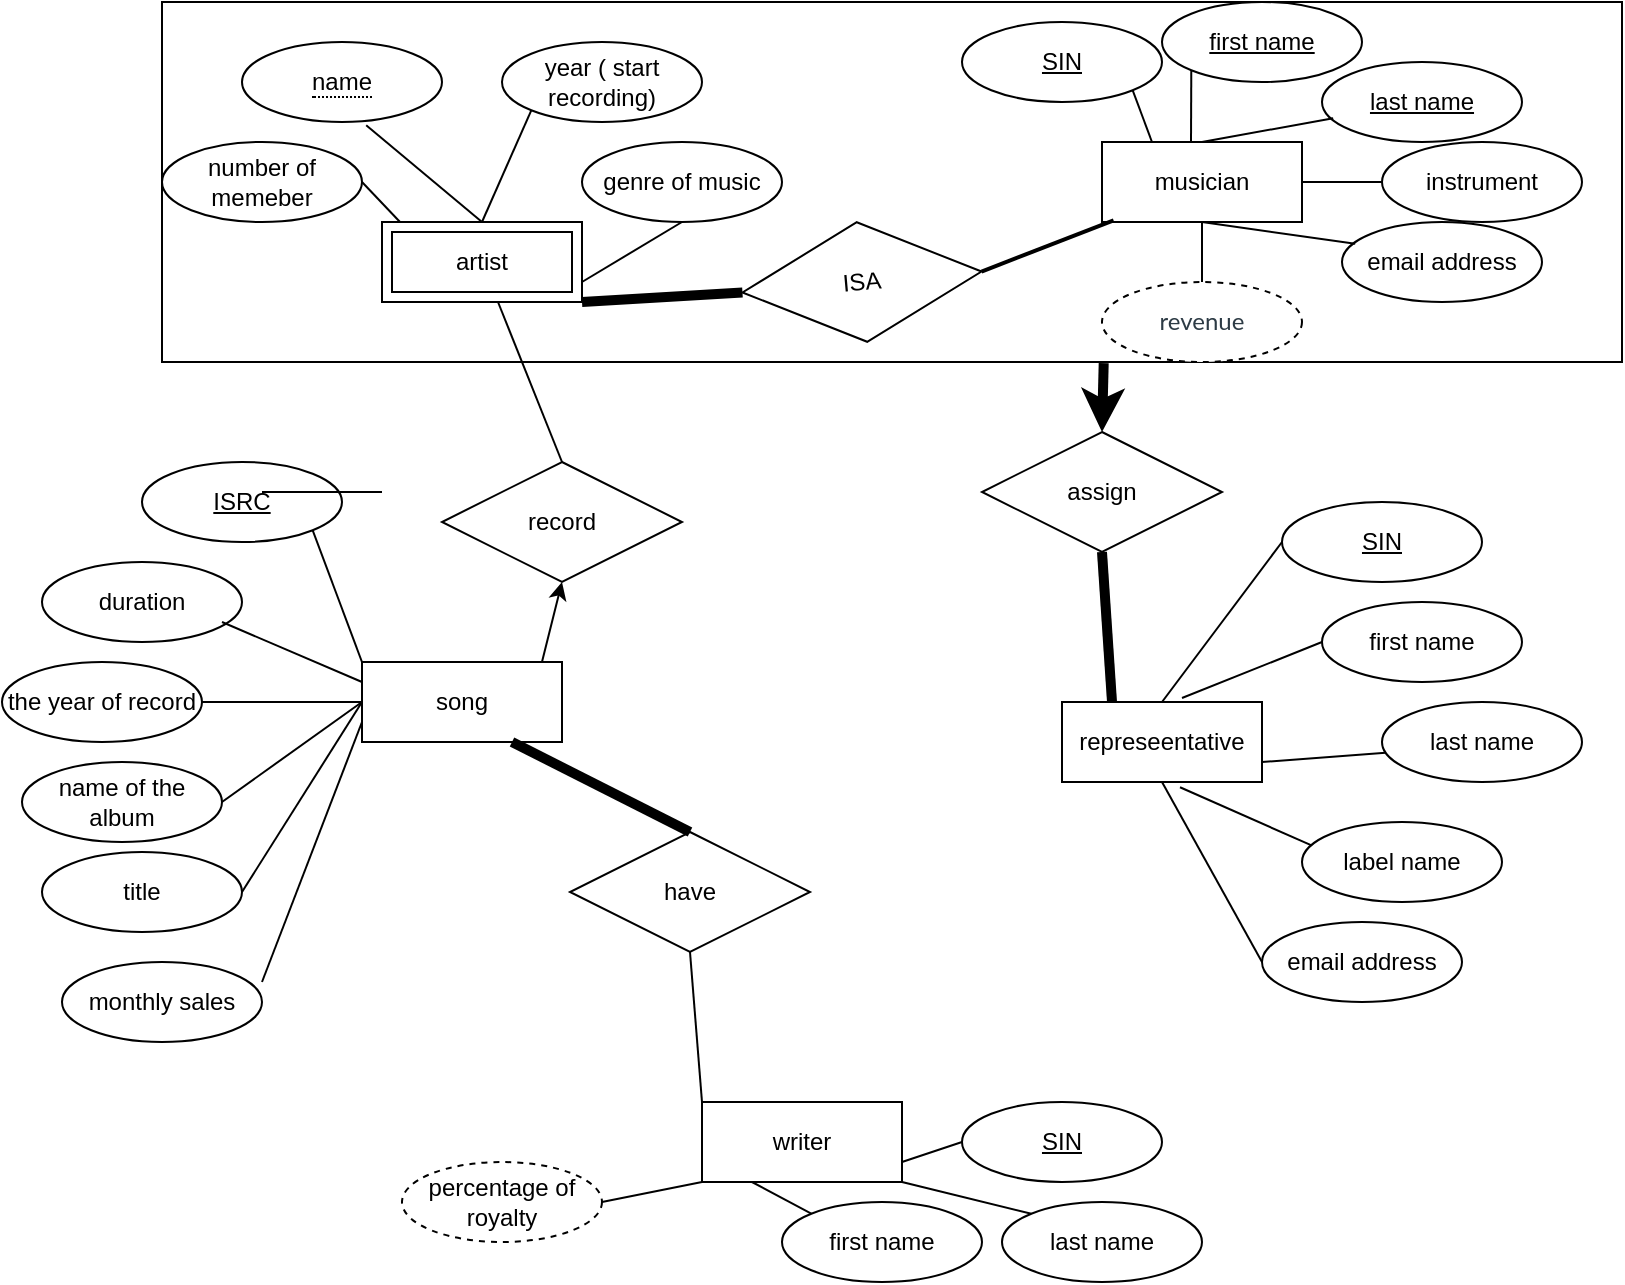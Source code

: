 <mxfile version="13.7.7" type="github">
  <diagram id="9Fat0kqAcrcc--f_UTKk" name="Page-1">
    <mxGraphModel dx="1673" dy="896" grid="1" gridSize="10" guides="1" tooltips="1" connect="1" arrows="1" fold="1" page="1" pageScale="1" pageWidth="827" pageHeight="1169" math="0" shadow="0">
      <root>
        <mxCell id="0" />
        <mxCell id="1" parent="0" />
        <mxCell id="MCb7gNTajN006iMk4Vwa-53" value="" style="rounded=0;whiteSpace=wrap;html=1;fillColor=none;" vertex="1" parent="1">
          <mxGeometry x="90" y="120" width="730" height="180" as="geometry" />
        </mxCell>
        <mxCell id="fPIb7x8nyOzm0vNO1Mxm-2" value="song" style="whiteSpace=wrap;html=1;align=center;" parent="1" vertex="1">
          <mxGeometry x="190" y="450" width="100" height="40" as="geometry" />
        </mxCell>
        <mxCell id="fPIb7x8nyOzm0vNO1Mxm-3" value="musician" style="whiteSpace=wrap;html=1;align=center;" parent="1" vertex="1">
          <mxGeometry x="560" y="190" width="100" height="40" as="geometry" />
        </mxCell>
        <mxCell id="fPIb7x8nyOzm0vNO1Mxm-6" value="year ( start recording)" style="ellipse;whiteSpace=wrap;html=1;align=center;" parent="1" vertex="1">
          <mxGeometry x="260" y="140" width="100" height="40" as="geometry" />
        </mxCell>
        <mxCell id="fPIb7x8nyOzm0vNO1Mxm-7" value="number of memeber" style="ellipse;whiteSpace=wrap;html=1;align=center;" parent="1" vertex="1">
          <mxGeometry x="90" y="190" width="100" height="40" as="geometry" />
        </mxCell>
        <mxCell id="fPIb7x8nyOzm0vNO1Mxm-8" value="genre of music" style="ellipse;whiteSpace=wrap;html=1;align=center;" parent="1" vertex="1">
          <mxGeometry x="300" y="190" width="100" height="40" as="geometry" />
        </mxCell>
        <mxCell id="fPIb7x8nyOzm0vNO1Mxm-12" value="SIN" style="ellipse;whiteSpace=wrap;html=1;align=center;fontStyle=4;" parent="1" vertex="1">
          <mxGeometry x="490" y="130" width="100" height="40" as="geometry" />
        </mxCell>
        <mxCell id="fPIb7x8nyOzm0vNO1Mxm-13" value="first name" style="ellipse;whiteSpace=wrap;html=1;align=center;fontStyle=4;" parent="1" vertex="1">
          <mxGeometry x="590" y="120" width="100" height="40" as="geometry" />
        </mxCell>
        <mxCell id="fPIb7x8nyOzm0vNO1Mxm-14" value="last name" style="ellipse;whiteSpace=wrap;html=1;align=center;fontStyle=4;" parent="1" vertex="1">
          <mxGeometry x="670" y="150" width="100" height="40" as="geometry" />
        </mxCell>
        <mxCell id="fPIb7x8nyOzm0vNO1Mxm-15" value="instrument" style="ellipse;whiteSpace=wrap;html=1;align=center;" parent="1" vertex="1">
          <mxGeometry x="700" y="190" width="100" height="40" as="geometry" />
        </mxCell>
        <mxCell id="fPIb7x8nyOzm0vNO1Mxm-16" value="email address" style="ellipse;whiteSpace=wrap;html=1;align=center;" parent="1" vertex="1">
          <mxGeometry x="680" y="230" width="100" height="40" as="geometry" />
        </mxCell>
        <mxCell id="fPIb7x8nyOzm0vNO1Mxm-17" value="title" style="ellipse;whiteSpace=wrap;html=1;align=center;" parent="1" vertex="1">
          <mxGeometry x="30" y="545" width="100" height="40" as="geometry" />
        </mxCell>
        <mxCell id="fPIb7x8nyOzm0vNO1Mxm-18" value="ISRC" style="ellipse;whiteSpace=wrap;html=1;align=center;fontStyle=4;" parent="1" vertex="1">
          <mxGeometry x="80" y="350" width="100" height="40" as="geometry" />
        </mxCell>
        <mxCell id="fPIb7x8nyOzm0vNO1Mxm-20" value="duration" style="ellipse;whiteSpace=wrap;html=1;align=center;" parent="1" vertex="1">
          <mxGeometry x="30" y="400" width="100" height="40" as="geometry" />
        </mxCell>
        <mxCell id="fPIb7x8nyOzm0vNO1Mxm-22" value="the year of record" style="ellipse;whiteSpace=wrap;html=1;align=center;" parent="1" vertex="1">
          <mxGeometry x="10" y="450" width="100" height="40" as="geometry" />
        </mxCell>
        <mxCell id="fPIb7x8nyOzm0vNO1Mxm-23" value="name of the album" style="ellipse;whiteSpace=wrap;html=1;align=center;" parent="1" vertex="1">
          <mxGeometry x="20" y="500" width="100" height="40" as="geometry" />
        </mxCell>
        <mxCell id="fPIb7x8nyOzm0vNO1Mxm-25" value="represeentative" style="whiteSpace=wrap;html=1;align=center;" parent="1" vertex="1">
          <mxGeometry x="540" y="470" width="100" height="40" as="geometry" />
        </mxCell>
        <mxCell id="fPIb7x8nyOzm0vNO1Mxm-26" value="SIN" style="ellipse;whiteSpace=wrap;html=1;align=center;fontStyle=4;" parent="1" vertex="1">
          <mxGeometry x="650" y="370" width="100" height="40" as="geometry" />
        </mxCell>
        <mxCell id="fPIb7x8nyOzm0vNO1Mxm-29" value="first name" style="ellipse;whiteSpace=wrap;html=1;align=center;" parent="1" vertex="1">
          <mxGeometry x="670" y="420" width="100" height="40" as="geometry" />
        </mxCell>
        <mxCell id="fPIb7x8nyOzm0vNO1Mxm-31" value="last name" style="ellipse;whiteSpace=wrap;html=1;align=center;" parent="1" vertex="1">
          <mxGeometry x="700" y="470" width="100" height="40" as="geometry" />
        </mxCell>
        <mxCell id="fPIb7x8nyOzm0vNO1Mxm-32" value="label name" style="ellipse;whiteSpace=wrap;html=1;align=center;" parent="1" vertex="1">
          <mxGeometry x="660" y="530" width="100" height="40" as="geometry" />
        </mxCell>
        <mxCell id="fPIb7x8nyOzm0vNO1Mxm-33" value="email address" style="ellipse;whiteSpace=wrap;html=1;align=center;" parent="1" vertex="1">
          <mxGeometry x="640" y="580" width="100" height="40" as="geometry" />
        </mxCell>
        <mxCell id="fPIb7x8nyOzm0vNO1Mxm-34" value="writer" style="whiteSpace=wrap;html=1;align=center;" parent="1" vertex="1">
          <mxGeometry x="360" y="670" width="100" height="40" as="geometry" />
        </mxCell>
        <mxCell id="fPIb7x8nyOzm0vNO1Mxm-35" value="SIN" style="ellipse;whiteSpace=wrap;html=1;align=center;fontStyle=4;" parent="1" vertex="1">
          <mxGeometry x="490" y="670" width="100" height="40" as="geometry" />
        </mxCell>
        <mxCell id="fPIb7x8nyOzm0vNO1Mxm-36" value="first name" style="ellipse;whiteSpace=wrap;html=1;align=center;" parent="1" vertex="1">
          <mxGeometry x="400" y="720" width="100" height="40" as="geometry" />
        </mxCell>
        <mxCell id="fPIb7x8nyOzm0vNO1Mxm-37" value="last name" style="ellipse;whiteSpace=wrap;html=1;align=center;" parent="1" vertex="1">
          <mxGeometry x="510" y="720" width="100" height="40" as="geometry" />
        </mxCell>
        <mxCell id="MCb7gNTajN006iMk4Vwa-2" style="edgeStyle=orthogonalEdgeStyle;rounded=0;orthogonalLoop=1;jettySize=auto;html=1;exitX=0.5;exitY=1;exitDx=0;exitDy=0;" edge="1" parent="1" source="fPIb7x8nyOzm0vNO1Mxm-22" target="fPIb7x8nyOzm0vNO1Mxm-22">
          <mxGeometry relative="1" as="geometry" />
        </mxCell>
        <mxCell id="MCb7gNTajN006iMk4Vwa-9" value="" style="endArrow=none;html=1;rounded=0;entryX=0;entryY=0.5;entryDx=0;entryDy=0;exitX=0.5;exitY=0;exitDx=0;exitDy=0;" edge="1" parent="1" source="fPIb7x8nyOzm0vNO1Mxm-25" target="fPIb7x8nyOzm0vNO1Mxm-26">
          <mxGeometry relative="1" as="geometry">
            <mxPoint x="330" y="390" as="sourcePoint" />
            <mxPoint x="490" y="390" as="targetPoint" />
          </mxGeometry>
        </mxCell>
        <mxCell id="MCb7gNTajN006iMk4Vwa-10" value="" style="endArrow=none;html=1;rounded=0;entryX=0;entryY=0.5;entryDx=0;entryDy=0;exitX=0.6;exitY=-0.05;exitDx=0;exitDy=0;exitPerimeter=0;" edge="1" parent="1" source="fPIb7x8nyOzm0vNO1Mxm-25" target="fPIb7x8nyOzm0vNO1Mxm-29">
          <mxGeometry relative="1" as="geometry">
            <mxPoint x="460" y="400" as="sourcePoint" />
            <mxPoint x="620" y="400" as="targetPoint" />
          </mxGeometry>
        </mxCell>
        <mxCell id="MCb7gNTajN006iMk4Vwa-12" value="" style="endArrow=none;html=1;rounded=0;exitX=1;exitY=0.75;exitDx=0;exitDy=0;entryX=0.018;entryY=0.634;entryDx=0;entryDy=0;entryPerimeter=0;" edge="1" parent="1" source="fPIb7x8nyOzm0vNO1Mxm-25" target="fPIb7x8nyOzm0vNO1Mxm-31">
          <mxGeometry relative="1" as="geometry">
            <mxPoint x="640" y="490" as="sourcePoint" />
            <mxPoint x="700" y="490" as="targetPoint" />
          </mxGeometry>
        </mxCell>
        <mxCell id="MCb7gNTajN006iMk4Vwa-13" value="" style="endArrow=none;html=1;rounded=0;exitX=0.5;exitY=0;exitDx=0;exitDy=0;entryX=0.056;entryY=0.703;entryDx=0;entryDy=0;entryPerimeter=0;" edge="1" parent="1" source="fPIb7x8nyOzm0vNO1Mxm-3" target="fPIb7x8nyOzm0vNO1Mxm-14">
          <mxGeometry relative="1" as="geometry">
            <mxPoint x="510" y="179" as="sourcePoint" />
            <mxPoint x="670" y="179" as="targetPoint" />
          </mxGeometry>
        </mxCell>
        <mxCell id="MCb7gNTajN006iMk4Vwa-14" value="" style="endArrow=none;html=1;rounded=0;exitX=0.5;exitY=1;exitDx=0;exitDy=0;entryX=0.066;entryY=0.272;entryDx=0;entryDy=0;entryPerimeter=0;" edge="1" parent="1" source="fPIb7x8nyOzm0vNO1Mxm-3" target="fPIb7x8nyOzm0vNO1Mxm-16">
          <mxGeometry relative="1" as="geometry">
            <mxPoint x="520" y="249.5" as="sourcePoint" />
            <mxPoint x="680" y="249.5" as="targetPoint" />
          </mxGeometry>
        </mxCell>
        <mxCell id="MCb7gNTajN006iMk4Vwa-15" value="" style="endArrow=none;html=1;rounded=0;exitX=0.045;exitY=0.29;exitDx=0;exitDy=0;exitPerimeter=0;entryX=0.59;entryY=1.066;entryDx=0;entryDy=0;entryPerimeter=0;" edge="1" parent="1" source="fPIb7x8nyOzm0vNO1Mxm-32" target="fPIb7x8nyOzm0vNO1Mxm-25">
          <mxGeometry relative="1" as="geometry">
            <mxPoint x="661" y="550" as="sourcePoint" />
            <mxPoint x="591" y="510" as="targetPoint" />
          </mxGeometry>
        </mxCell>
        <mxCell id="MCb7gNTajN006iMk4Vwa-16" value="" style="endArrow=none;html=1;rounded=0;entryX=0.5;entryY=1;entryDx=0;entryDy=0;exitX=0;exitY=0.5;exitDx=0;exitDy=0;" edge="1" parent="1" source="fPIb7x8nyOzm0vNO1Mxm-33" target="fPIb7x8nyOzm0vNO1Mxm-25">
          <mxGeometry relative="1" as="geometry">
            <mxPoint x="630" y="590" as="sourcePoint" />
            <mxPoint x="790" y="590" as="targetPoint" />
          </mxGeometry>
        </mxCell>
        <mxCell id="MCb7gNTajN006iMk4Vwa-17" value="" style="endArrow=none;html=1;rounded=0;entryX=0;entryY=0.5;entryDx=0;entryDy=0;exitX=1;exitY=0.5;exitDx=0;exitDy=0;" edge="1" parent="1" source="fPIb7x8nyOzm0vNO1Mxm-3" target="fPIb7x8nyOzm0vNO1Mxm-15">
          <mxGeometry relative="1" as="geometry">
            <mxPoint x="660" y="200" as="sourcePoint" />
            <mxPoint x="820" y="200" as="targetPoint" />
          </mxGeometry>
        </mxCell>
        <mxCell id="MCb7gNTajN006iMk4Vwa-18" value="" style="endArrow=none;html=1;rounded=0;exitX=0;exitY=1;exitDx=0;exitDy=0;entryX=0.445;entryY=0.014;entryDx=0;entryDy=0;entryPerimeter=0;" edge="1" parent="1" source="fPIb7x8nyOzm0vNO1Mxm-13" target="fPIb7x8nyOzm0vNO1Mxm-3">
          <mxGeometry relative="1" as="geometry">
            <mxPoint x="640" y="160" as="sourcePoint" />
            <mxPoint x="610" y="190" as="targetPoint" />
          </mxGeometry>
        </mxCell>
        <mxCell id="MCb7gNTajN006iMk4Vwa-19" value="" style="endArrow=none;html=1;rounded=0;entryX=0.25;entryY=0;entryDx=0;entryDy=0;exitX=1;exitY=1;exitDx=0;exitDy=0;" edge="1" parent="1" source="fPIb7x8nyOzm0vNO1Mxm-12" target="fPIb7x8nyOzm0vNO1Mxm-3">
          <mxGeometry relative="1" as="geometry">
            <mxPoint x="550" y="170" as="sourcePoint" />
            <mxPoint x="710" y="170" as="targetPoint" />
          </mxGeometry>
        </mxCell>
        <mxCell id="MCb7gNTajN006iMk4Vwa-20" value="" style="endArrow=none;html=1;rounded=0;entryX=0.09;entryY=0;entryDx=0;entryDy=0;entryPerimeter=0;exitX=1;exitY=0.5;exitDx=0;exitDy=0;" edge="1" parent="1" source="fPIb7x8nyOzm0vNO1Mxm-7" target="MCb7gNTajN006iMk4Vwa-40">
          <mxGeometry relative="1" as="geometry">
            <mxPoint x="180" y="220" as="sourcePoint" />
            <mxPoint x="209" y="230" as="targetPoint" />
          </mxGeometry>
        </mxCell>
        <mxCell id="MCb7gNTajN006iMk4Vwa-21" value="" style="endArrow=none;html=1;rounded=0;entryX=0.5;entryY=0;entryDx=0;entryDy=0;exitX=0.621;exitY=1.04;exitDx=0;exitDy=0;exitPerimeter=0;" edge="1" parent="1" source="MCb7gNTajN006iMk4Vwa-41" target="MCb7gNTajN006iMk4Vwa-40">
          <mxGeometry relative="1" as="geometry">
            <mxPoint x="192.37" y="184.075" as="sourcePoint" />
            <mxPoint x="234" y="240" as="targetPoint" />
          </mxGeometry>
        </mxCell>
        <mxCell id="MCb7gNTajN006iMk4Vwa-22" value="" style="endArrow=none;html=1;rounded=0;entryX=0.5;entryY=0;entryDx=0;entryDy=0;exitX=0;exitY=1;exitDx=0;exitDy=0;" edge="1" parent="1" source="fPIb7x8nyOzm0vNO1Mxm-6" target="MCb7gNTajN006iMk4Vwa-40">
          <mxGeometry relative="1" as="geometry">
            <mxPoint x="300" y="180" as="sourcePoint" />
            <mxPoint x="261" y="230" as="targetPoint" />
          </mxGeometry>
        </mxCell>
        <mxCell id="MCb7gNTajN006iMk4Vwa-23" value="" style="endArrow=none;html=1;rounded=0;entryX=0.5;entryY=1;entryDx=0;entryDy=0;exitX=1;exitY=0.75;exitDx=0;exitDy=0;" edge="1" parent="1" source="MCb7gNTajN006iMk4Vwa-40" target="fPIb7x8nyOzm0vNO1Mxm-8">
          <mxGeometry relative="1" as="geometry">
            <mxPoint x="300" y="240.323" as="sourcePoint" />
            <mxPoint x="460" y="250" as="targetPoint" />
          </mxGeometry>
        </mxCell>
        <mxCell id="MCb7gNTajN006iMk4Vwa-24" value="" style="endArrow=none;html=1;rounded=0;entryX=0;entryY=0;entryDx=0;entryDy=0;exitX=1;exitY=1;exitDx=0;exitDy=0;" edge="1" parent="1" source="fPIb7x8nyOzm0vNO1Mxm-18" target="fPIb7x8nyOzm0vNO1Mxm-2">
          <mxGeometry relative="1" as="geometry">
            <mxPoint x="160" y="380" as="sourcePoint" />
            <mxPoint x="190" y="460" as="targetPoint" />
          </mxGeometry>
        </mxCell>
        <mxCell id="MCb7gNTajN006iMk4Vwa-25" value="" style="endArrow=none;html=1;rounded=0;entryX=0;entryY=0.25;entryDx=0;entryDy=0;" edge="1" parent="1" target="fPIb7x8nyOzm0vNO1Mxm-2">
          <mxGeometry relative="1" as="geometry">
            <mxPoint x="120" y="430" as="sourcePoint" />
            <mxPoint x="280" y="430" as="targetPoint" />
          </mxGeometry>
        </mxCell>
        <mxCell id="MCb7gNTajN006iMk4Vwa-30" value="" style="endArrow=none;html=1;rounded=0;exitX=1;exitY=0.5;exitDx=0;exitDy=0;" edge="1" parent="1" source="fPIb7x8nyOzm0vNO1Mxm-22">
          <mxGeometry relative="1" as="geometry">
            <mxPoint x="99" y="480" as="sourcePoint" />
            <mxPoint x="190" y="470" as="targetPoint" />
          </mxGeometry>
        </mxCell>
        <mxCell id="MCb7gNTajN006iMk4Vwa-32" value="" style="endArrow=none;html=1;rounded=0;exitX=1;exitY=0.5;exitDx=0;exitDy=0;entryX=0;entryY=0.5;entryDx=0;entryDy=0;" edge="1" parent="1" source="fPIb7x8nyOzm0vNO1Mxm-23" target="fPIb7x8nyOzm0vNO1Mxm-2">
          <mxGeometry relative="1" as="geometry">
            <mxPoint x="160" y="390" as="sourcePoint" />
            <mxPoint x="320" y="390" as="targetPoint" />
          </mxGeometry>
        </mxCell>
        <mxCell id="MCb7gNTajN006iMk4Vwa-33" value="" style="endArrow=none;html=1;rounded=0;exitX=1;exitY=0.5;exitDx=0;exitDy=0;entryX=0;entryY=0.5;entryDx=0;entryDy=0;" edge="1" parent="1" source="fPIb7x8nyOzm0vNO1Mxm-17" target="fPIb7x8nyOzm0vNO1Mxm-2">
          <mxGeometry relative="1" as="geometry">
            <mxPoint x="160" y="390" as="sourcePoint" />
            <mxPoint x="320" y="390" as="targetPoint" />
          </mxGeometry>
        </mxCell>
        <mxCell id="MCb7gNTajN006iMk4Vwa-35" value="" style="endArrow=none;html=1;rounded=0;exitX=1;exitY=0.5;exitDx=0;exitDy=0;entryX=0;entryY=1;entryDx=0;entryDy=0;" edge="1" parent="1" source="MCb7gNTajN006iMk4Vwa-44" target="fPIb7x8nyOzm0vNO1Mxm-34">
          <mxGeometry relative="1" as="geometry">
            <mxPoint x="310" y="710" as="sourcePoint" />
            <mxPoint x="320" y="390" as="targetPoint" />
          </mxGeometry>
        </mxCell>
        <mxCell id="MCb7gNTajN006iMk4Vwa-36" value="" style="endArrow=none;html=1;rounded=0;exitX=0;exitY=0;exitDx=0;exitDy=0;entryX=0.25;entryY=1;entryDx=0;entryDy=0;" edge="1" parent="1" source="fPIb7x8nyOzm0vNO1Mxm-36" target="fPIb7x8nyOzm0vNO1Mxm-34">
          <mxGeometry relative="1" as="geometry">
            <mxPoint x="160" y="390" as="sourcePoint" />
            <mxPoint x="320" y="390" as="targetPoint" />
          </mxGeometry>
        </mxCell>
        <mxCell id="MCb7gNTajN006iMk4Vwa-37" value="" style="endArrow=none;html=1;rounded=0;entryX=0;entryY=0.5;entryDx=0;entryDy=0;exitX=1;exitY=0.75;exitDx=0;exitDy=0;" edge="1" parent="1" source="fPIb7x8nyOzm0vNO1Mxm-34" target="fPIb7x8nyOzm0vNO1Mxm-35">
          <mxGeometry relative="1" as="geometry">
            <mxPoint x="160" y="390" as="sourcePoint" />
            <mxPoint x="320" y="390" as="targetPoint" />
          </mxGeometry>
        </mxCell>
        <mxCell id="MCb7gNTajN006iMk4Vwa-39" value="" style="endArrow=none;html=1;rounded=0;entryX=0;entryY=0;entryDx=0;entryDy=0;exitX=1;exitY=1;exitDx=0;exitDy=0;" edge="1" parent="1" source="fPIb7x8nyOzm0vNO1Mxm-34" target="fPIb7x8nyOzm0vNO1Mxm-37">
          <mxGeometry relative="1" as="geometry">
            <mxPoint x="160" y="390" as="sourcePoint" />
            <mxPoint x="320" y="390" as="targetPoint" />
          </mxGeometry>
        </mxCell>
        <mxCell id="MCb7gNTajN006iMk4Vwa-40" value="artist" style="shape=ext;margin=3;double=1;whiteSpace=wrap;html=1;align=center;" vertex="1" parent="1">
          <mxGeometry x="200" y="230" width="100" height="40" as="geometry" />
        </mxCell>
        <mxCell id="MCb7gNTajN006iMk4Vwa-41" value="&lt;span style=&quot;border-bottom: 1px dotted&quot;&gt;name&lt;br&gt;&lt;/span&gt;" style="ellipse;whiteSpace=wrap;html=1;align=center;" vertex="1" parent="1">
          <mxGeometry x="130" y="140" width="100" height="40" as="geometry" />
        </mxCell>
        <mxCell id="MCb7gNTajN006iMk4Vwa-42" value="&lt;span style=&quot;color: rgb(45 , 59 , 69) ; font-family: &amp;#34;lato extended&amp;#34; , &amp;#34;lato&amp;#34; , &amp;#34;helvetica neue&amp;#34; , &amp;#34;helvetica&amp;#34; , &amp;#34;arial&amp;#34; , sans-serif ; background-color: rgb(255 , 255 , 255)&quot;&gt;revenue&lt;/span&gt;" style="ellipse;whiteSpace=wrap;html=1;align=center;dashed=1;" vertex="1" parent="1">
          <mxGeometry x="560" y="260" width="100" height="40" as="geometry" />
        </mxCell>
        <mxCell id="MCb7gNTajN006iMk4Vwa-43" value="" style="endArrow=none;html=1;rounded=0;entryX=0.5;entryY=0;entryDx=0;entryDy=0;exitX=0.5;exitY=1;exitDx=0;exitDy=0;" edge="1" parent="1" source="fPIb7x8nyOzm0vNO1Mxm-3" target="MCb7gNTajN006iMk4Vwa-42">
          <mxGeometry relative="1" as="geometry">
            <mxPoint x="470" y="250" as="sourcePoint" />
            <mxPoint x="630" y="250" as="targetPoint" />
          </mxGeometry>
        </mxCell>
        <mxCell id="MCb7gNTajN006iMk4Vwa-44" value="percentage of royalty" style="ellipse;whiteSpace=wrap;html=1;align=center;dashed=1;" vertex="1" parent="1">
          <mxGeometry x="210" y="700" width="100" height="40" as="geometry" />
        </mxCell>
        <mxCell id="MCb7gNTajN006iMk4Vwa-45" value="have" style="shape=rhombus;perimeter=rhombusPerimeter;whiteSpace=wrap;html=1;align=center;" vertex="1" parent="1">
          <mxGeometry x="294" y="535" width="120" height="60" as="geometry" />
        </mxCell>
        <mxCell id="MCb7gNTajN006iMk4Vwa-47" value="" style="endArrow=none;html=1;entryX=0;entryY=0;entryDx=0;entryDy=0;exitX=0.5;exitY=1;exitDx=0;exitDy=0;" edge="1" parent="1" source="MCb7gNTajN006iMk4Vwa-45" target="fPIb7x8nyOzm0vNO1Mxm-34">
          <mxGeometry width="50" height="50" relative="1" as="geometry">
            <mxPoint x="330" y="530" as="sourcePoint" />
            <mxPoint x="380" y="480" as="targetPoint" />
          </mxGeometry>
        </mxCell>
        <mxCell id="MCb7gNTajN006iMk4Vwa-48" value="" style="endArrow=none;html=1;entryX=0.75;entryY=1;entryDx=0;entryDy=0;exitX=0.5;exitY=0;exitDx=0;exitDy=0;strokeWidth=5;" edge="1" parent="1" source="MCb7gNTajN006iMk4Vwa-45" target="fPIb7x8nyOzm0vNO1Mxm-2">
          <mxGeometry width="50" height="50" relative="1" as="geometry">
            <mxPoint x="280" y="530" as="sourcePoint" />
            <mxPoint x="330" y="480" as="targetPoint" />
          </mxGeometry>
        </mxCell>
        <mxCell id="MCb7gNTajN006iMk4Vwa-49" value="ISA" style="shape=rhombus;perimeter=rhombusPerimeter;whiteSpace=wrap;html=1;align=center;rotation=-5;rounded=0;sketch=0;shadow=0;" vertex="1" parent="1">
          <mxGeometry x="380" y="230" width="120" height="60" as="geometry" />
        </mxCell>
        <mxCell id="MCb7gNTajN006iMk4Vwa-50" value="" style="endArrow=none;html=1;strokeWidth=5;entryX=0;entryY=0.5;entryDx=0;entryDy=0;exitX=1;exitY=1;exitDx=0;exitDy=0;" edge="1" parent="1" source="MCb7gNTajN006iMk4Vwa-40" target="MCb7gNTajN006iMk4Vwa-49">
          <mxGeometry width="50" height="50" relative="1" as="geometry">
            <mxPoint x="300" y="310" as="sourcePoint" />
            <mxPoint x="350" y="260" as="targetPoint" />
          </mxGeometry>
        </mxCell>
        <mxCell id="MCb7gNTajN006iMk4Vwa-51" value="" style="endArrow=none;html=1;strokeWidth=2;entryX=0.058;entryY=0.979;entryDx=0;entryDy=0;entryPerimeter=0;exitX=1;exitY=0.5;exitDx=0;exitDy=0;" edge="1" parent="1" source="MCb7gNTajN006iMk4Vwa-49" target="fPIb7x8nyOzm0vNO1Mxm-3">
          <mxGeometry width="50" height="50" relative="1" as="geometry">
            <mxPoint x="500" y="270" as="sourcePoint" />
            <mxPoint x="550" y="220" as="targetPoint" />
          </mxGeometry>
        </mxCell>
        <mxCell id="MCb7gNTajN006iMk4Vwa-54" value="record" style="shape=rhombus;perimeter=rhombusPerimeter;whiteSpace=wrap;html=1;align=center;fillColor=none;" vertex="1" parent="1">
          <mxGeometry x="230" y="350" width="120" height="60" as="geometry" />
        </mxCell>
        <mxCell id="MCb7gNTajN006iMk4Vwa-55" value="" style="endArrow=classic;html=1;strokeWidth=1;entryX=0.5;entryY=1;entryDx=0;entryDy=0;" edge="1" parent="1" target="MCb7gNTajN006iMk4Vwa-54">
          <mxGeometry width="50" height="50" relative="1" as="geometry">
            <mxPoint x="280" y="450" as="sourcePoint" />
            <mxPoint x="330" y="400" as="targetPoint" />
          </mxGeometry>
        </mxCell>
        <mxCell id="MCb7gNTajN006iMk4Vwa-57" value="" style="endArrow=none;html=1;strokeWidth=1;entryX=0.5;entryY=0;entryDx=0;entryDy=0;" edge="1" parent="1" source="MCb7gNTajN006iMk4Vwa-40" target="MCb7gNTajN006iMk4Vwa-54">
          <mxGeometry width="50" height="50" relative="1" as="geometry">
            <mxPoint x="250" y="320" as="sourcePoint" />
            <mxPoint x="250" y="340.711" as="targetPoint" />
          </mxGeometry>
        </mxCell>
        <mxCell id="MCb7gNTajN006iMk4Vwa-59" value="monthly sales" style="ellipse;whiteSpace=wrap;html=1;align=center;rounded=0;shadow=0;sketch=0;fillColor=none;" vertex="1" parent="1">
          <mxGeometry x="40" y="600" width="100" height="40" as="geometry" />
        </mxCell>
        <mxCell id="MCb7gNTajN006iMk4Vwa-60" value="" style="endArrow=none;html=1;rounded=0;strokeWidth=1;entryX=1;entryY=0.25;entryDx=0;entryDy=0;entryPerimeter=0;exitX=0;exitY=0.75;exitDx=0;exitDy=0;" edge="1" parent="1" source="fPIb7x8nyOzm0vNO1Mxm-2" target="MCb7gNTajN006iMk4Vwa-59">
          <mxGeometry relative="1" as="geometry">
            <mxPoint x="210" y="490" as="sourcePoint" />
            <mxPoint x="350" y="490" as="targetPoint" />
          </mxGeometry>
        </mxCell>
        <mxCell id="MCb7gNTajN006iMk4Vwa-61" value="" style="line;strokeWidth=1;rotatable=0;dashed=0;labelPosition=right;align=left;verticalAlign=middle;spacingTop=0;spacingLeft=6;points=[];portConstraint=eastwest;rounded=0;shadow=0;sketch=0;fillColor=none;" vertex="1" parent="1">
          <mxGeometry x="140" y="360" width="60" height="10" as="geometry" />
        </mxCell>
        <mxCell id="MCb7gNTajN006iMk4Vwa-62" value="assign" style="shape=rhombus;perimeter=rhombusPerimeter;whiteSpace=wrap;html=1;align=center;rounded=0;shadow=0;sketch=0;fillColor=none;" vertex="1" parent="1">
          <mxGeometry x="500" y="335" width="120" height="60" as="geometry" />
        </mxCell>
        <mxCell id="MCb7gNTajN006iMk4Vwa-63" value="" style="endArrow=none;html=1;strokeWidth=5;entryX=0.5;entryY=1;entryDx=0;entryDy=0;exitX=0.25;exitY=0;exitDx=0;exitDy=0;" edge="1" parent="1" source="fPIb7x8nyOzm0vNO1Mxm-25" target="MCb7gNTajN006iMk4Vwa-62">
          <mxGeometry width="50" height="50" relative="1" as="geometry">
            <mxPoint x="540" y="440" as="sourcePoint" />
            <mxPoint x="590" y="390" as="targetPoint" />
          </mxGeometry>
        </mxCell>
        <mxCell id="MCb7gNTajN006iMk4Vwa-64" value="" style="endArrow=classic;html=1;strokeWidth=5;exitX=0.645;exitY=1.003;exitDx=0;exitDy=0;exitPerimeter=0;entryX=0.5;entryY=0;entryDx=0;entryDy=0;" edge="1" parent="1" source="MCb7gNTajN006iMk4Vwa-53" target="MCb7gNTajN006iMk4Vwa-62">
          <mxGeometry width="50" height="50" relative="1" as="geometry">
            <mxPoint x="540" y="350" as="sourcePoint" />
            <mxPoint x="590" y="300" as="targetPoint" />
          </mxGeometry>
        </mxCell>
      </root>
    </mxGraphModel>
  </diagram>
</mxfile>
